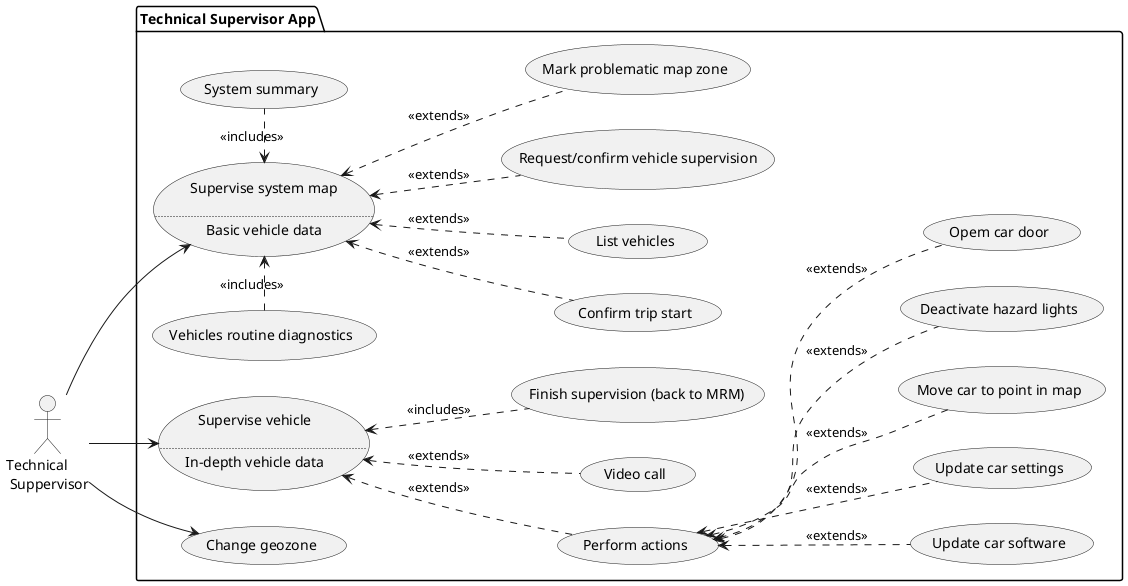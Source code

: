 @startuml ts_use_cases
left to right direction

actor :Technical \n Suppervisor: as TS1

package "Technical Supervisor App" {
    usecase UC1 as "Supervise system map
        
        ....
        Basic vehicle data
    "
    usecase UC2 as "Supervise vehicle
        
        ....
        In-depth vehicle data
    "
    usecase UC3 as "Change geozone"

    ' Supervise system
    usecase "Confirm trip start" as UC100
    usecase "System summary" as UC101
    usecase "List vehicles" as UC102
    usecase "Request/confirm vehicle supervision" as UC103
    usecase "Vehicles routine diagnostics" as UC104
    usecase "Mark problematic map zone" as  UC105

    ' Supervise vehicle
    usecase "Perform actions" as UC201
    usecase "Video call" as UC202
    usecase "Finish supervision (back to MRM)" as UC203


    ' Vehicle actions
    usecase "Update car software" as UC301
    usecase "Update car settings" as UC302
    usecase "Move car to point in map" as UC303
    usecase "Deactivate hazard lights" as UC304
    usecase "Opem car door" as UC305
}

' User connections
TS1 --> UC2
TS1 --> UC1
TS1 --> UC3

' Supervise system
UC100 -u-> UC1 #line.dashed : <<extends>>
UC101 -l-> UC1 #line.dashed : <<includes>>
UC102 -u-> UC1 #line.dashed : <<extends>>
UC103 -u-> UC1 #line.dashed : <<extends>>
UC104 -r-> UC1 #line.dashed : <<includes>>
UC105 -u-> UC1 #line.dashed : <<extends>>

' Supervise vehicle
UC201 -u-> UC2 #line.dashed : <<extends>>
UC202 -u-> UC2 #line.dashed : <<extends>>
UC203 -u-> UC2 #line.dashed : <<includes>>
' Actions
UC301 -u-> UC201 #line.dashed : <<extends>>
UC302 -u-> UC201 #line.dashed : <<extends>>
UC303 -u-> UC201 #line.dashed : <<extends>>
UC304 -u-> UC201 #line.dashed : <<extends>>
UC305 -u-> UC201 #line.dashed : <<extends>>


@enduml
